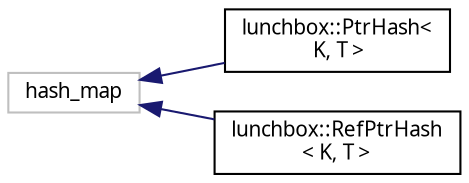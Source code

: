 digraph "Graphical Class Hierarchy"
{
  edge [fontname="Sans",fontsize="10",labelfontname="Sans",labelfontsize="10"];
  node [fontname="Sans",fontsize="10",shape=record];
  rankdir="LR";
  Node1 [label="hash_map",height=0.2,width=0.4,color="grey75", fillcolor="white", style="filled"];
  Node1 -> Node2 [dir="back",color="midnightblue",fontsize="10",style="solid",fontname="Sans"];
  Node2 [label="lunchbox::PtrHash\<\l K, T \>",height=0.2,width=0.4,color="black", fillcolor="white", style="filled",URL="$classlunchbox_1_1_ptr_hash.html",tooltip="A hash for pointer keys. "];
  Node1 -> Node3 [dir="back",color="midnightblue",fontsize="10",style="solid",fontname="Sans"];
  Node3 [label="lunchbox::RefPtrHash\l\< K, T \>",height=0.2,width=0.4,color="black", fillcolor="white", style="filled",URL="$classlunchbox_1_1_ref_ptr_hash.html",tooltip="A hash for RefPtr keys. "];
}
